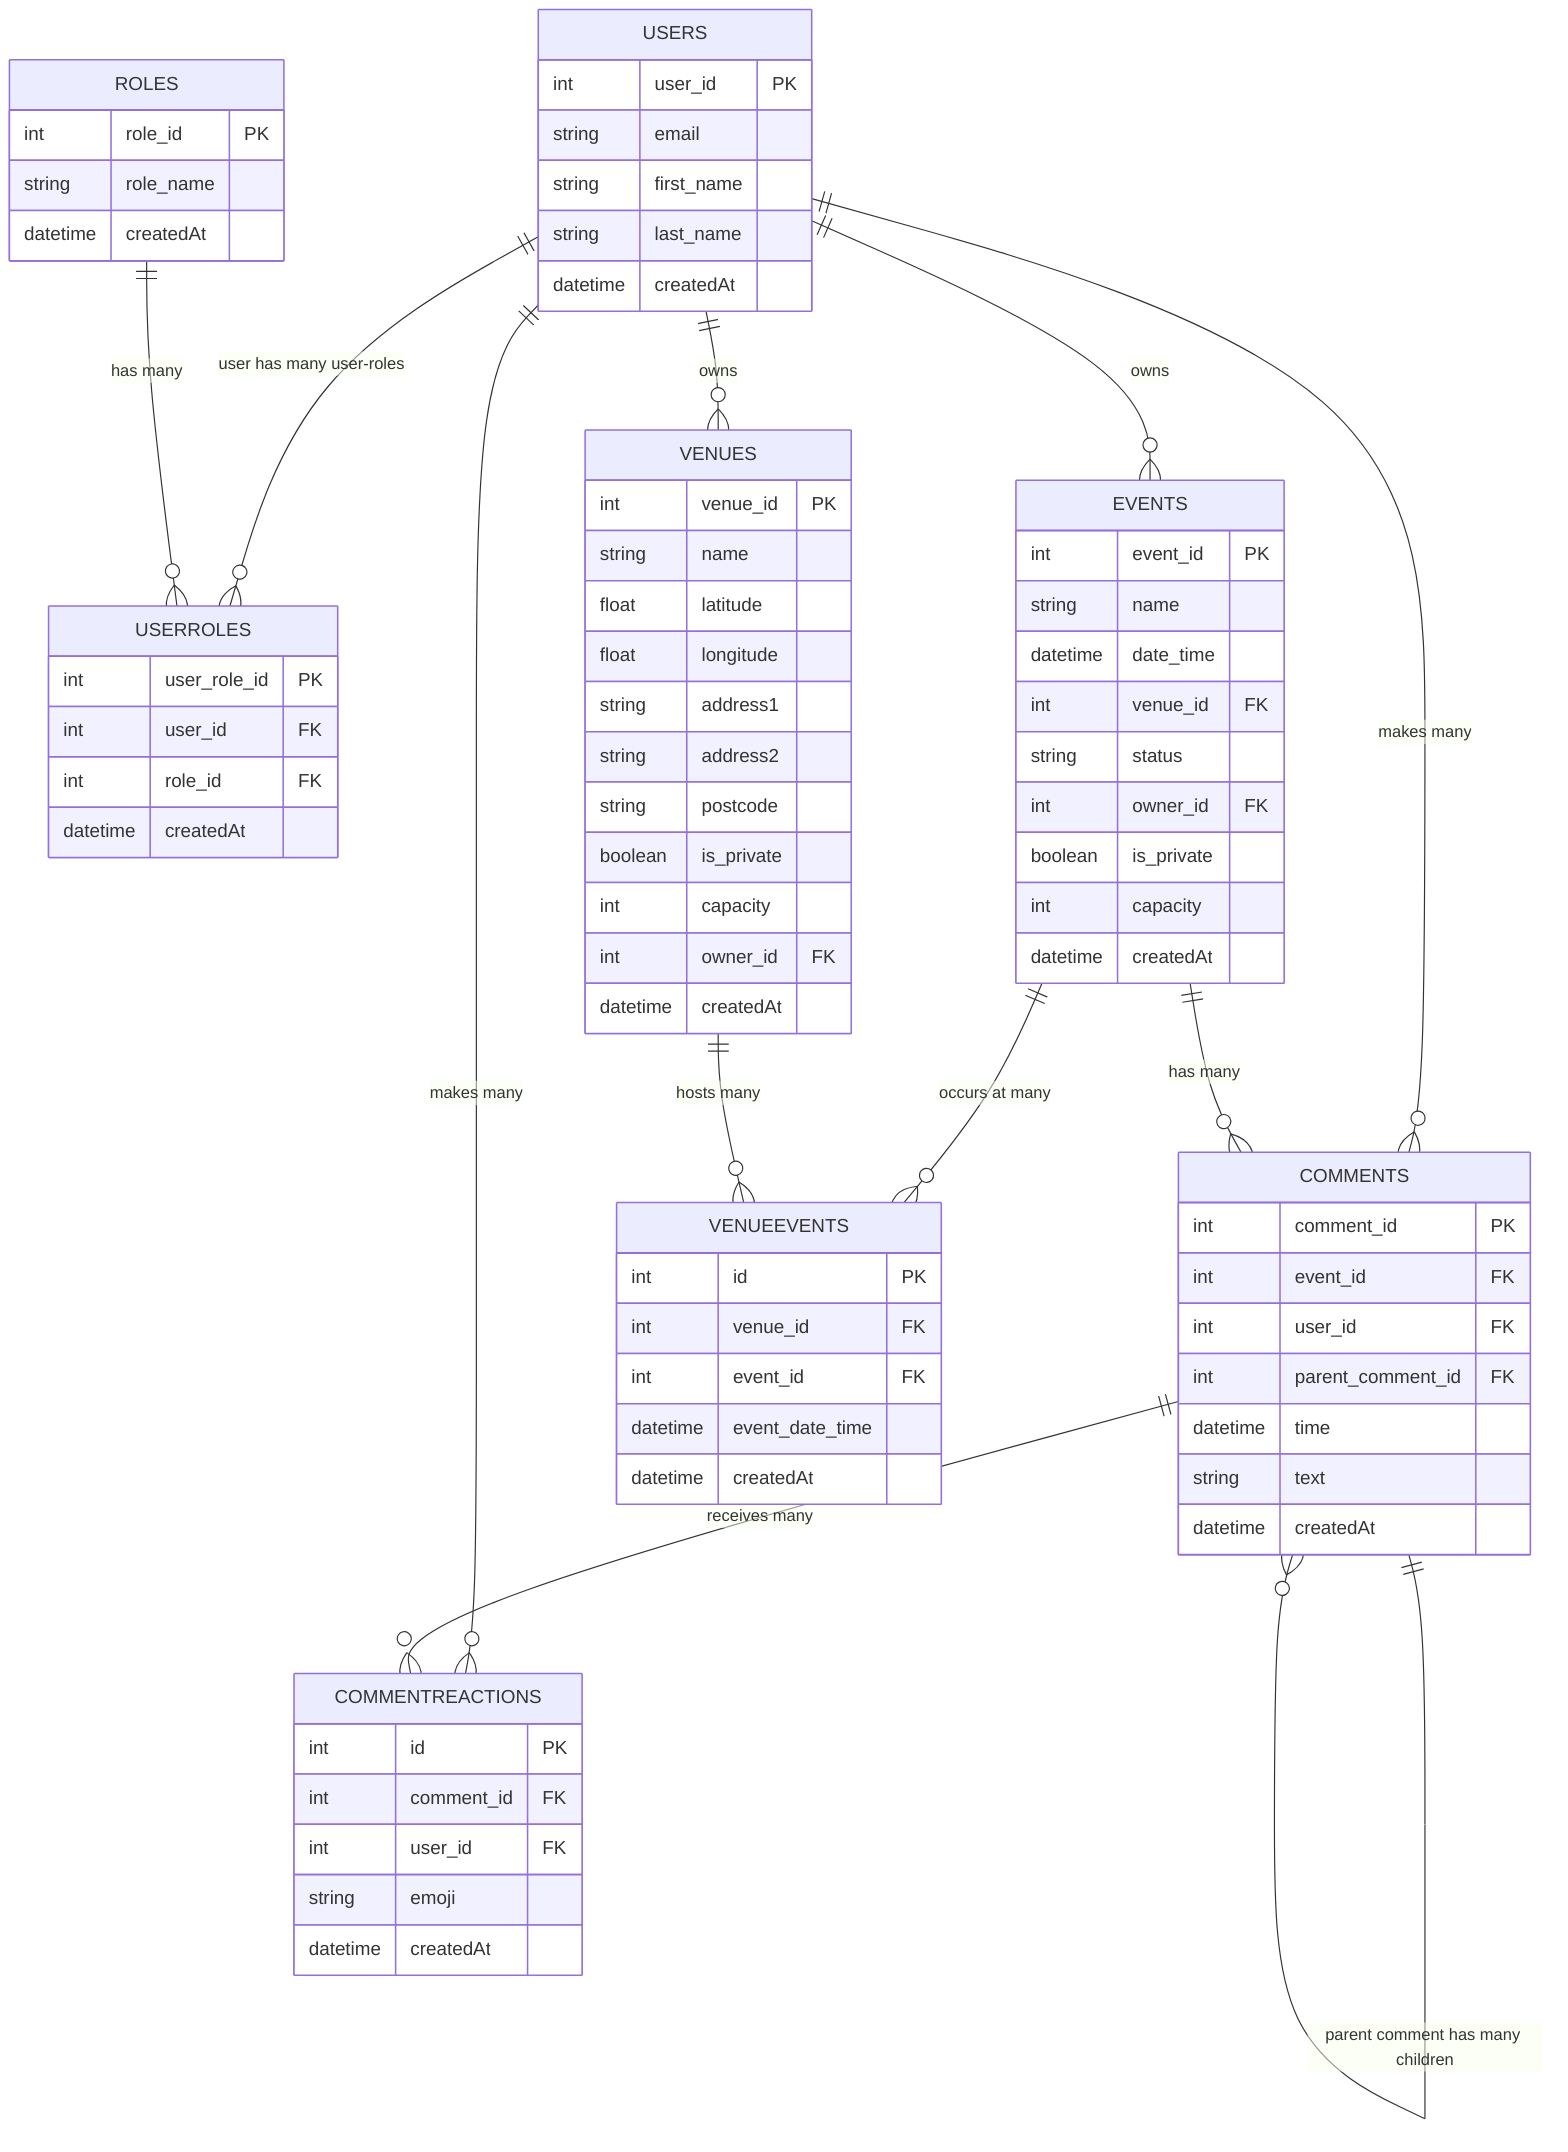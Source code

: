 erDiagram

    USERS {
        int user_id PK
        string email
        string first_name
        string last_name
        datetime createdAt
    }
    
    ROLES {
        int role_id PK
        string role_name
        datetime createdAt
    }
    
    USERROLES {
        int user_role_id PK
        int user_id FK
        int role_id FK
        datetime createdAt
    }
    
    EVENTS {
        int event_id PK
        string name
        datetime date_time
        int venue_id FK
        string status
        int owner_id FK
        boolean is_private
        int capacity
        datetime createdAt
    }
    
    VENUES {
        int venue_id PK
        string name
        float latitude
        float longitude
        string address1
        string address2
        string postcode
        boolean is_private
        int capacity
        int owner_id FK
        datetime createdAt
    }
    
    COMMENTS {
        int comment_id PK
        int event_id FK
        int user_id FK
        int parent_comment_id FK
        datetime time
        string text
        datetime createdAt
    }
    
    COMMENTREACTIONS {
        int id PK
        int comment_id FK
        int user_id FK
        string emoji
        datetime createdAt
    }
    
    VENUEEVENTS {
        int id PK
        int venue_id FK
        int event_id FK
        datetime event_date_time
        datetime createdAt
    }

    USERS ||--o{ USERROLES: "user has many user-roles"
    ROLES ||--o{ USERROLES: "has many"
    USERS ||--o{ EVENTS: "owns"
    USERS ||--o{ VENUES: "owns"
    USERS ||--o{ COMMENTS: "makes many"
    USERS ||--o{ COMMENTREACTIONS: "makes many"
    EVENTS ||--o{ COMMENTS: "has many"
    EVENTS ||--o{ VENUEEVENTS: "occurs at many"
    COMMENTS ||--o{ COMMENTREACTIONS: "receives many"
    COMMENTS ||--o{ COMMENTS: "parent comment has many children"
    VENUES ||--o{ VENUEEVENTS: "hosts many"
